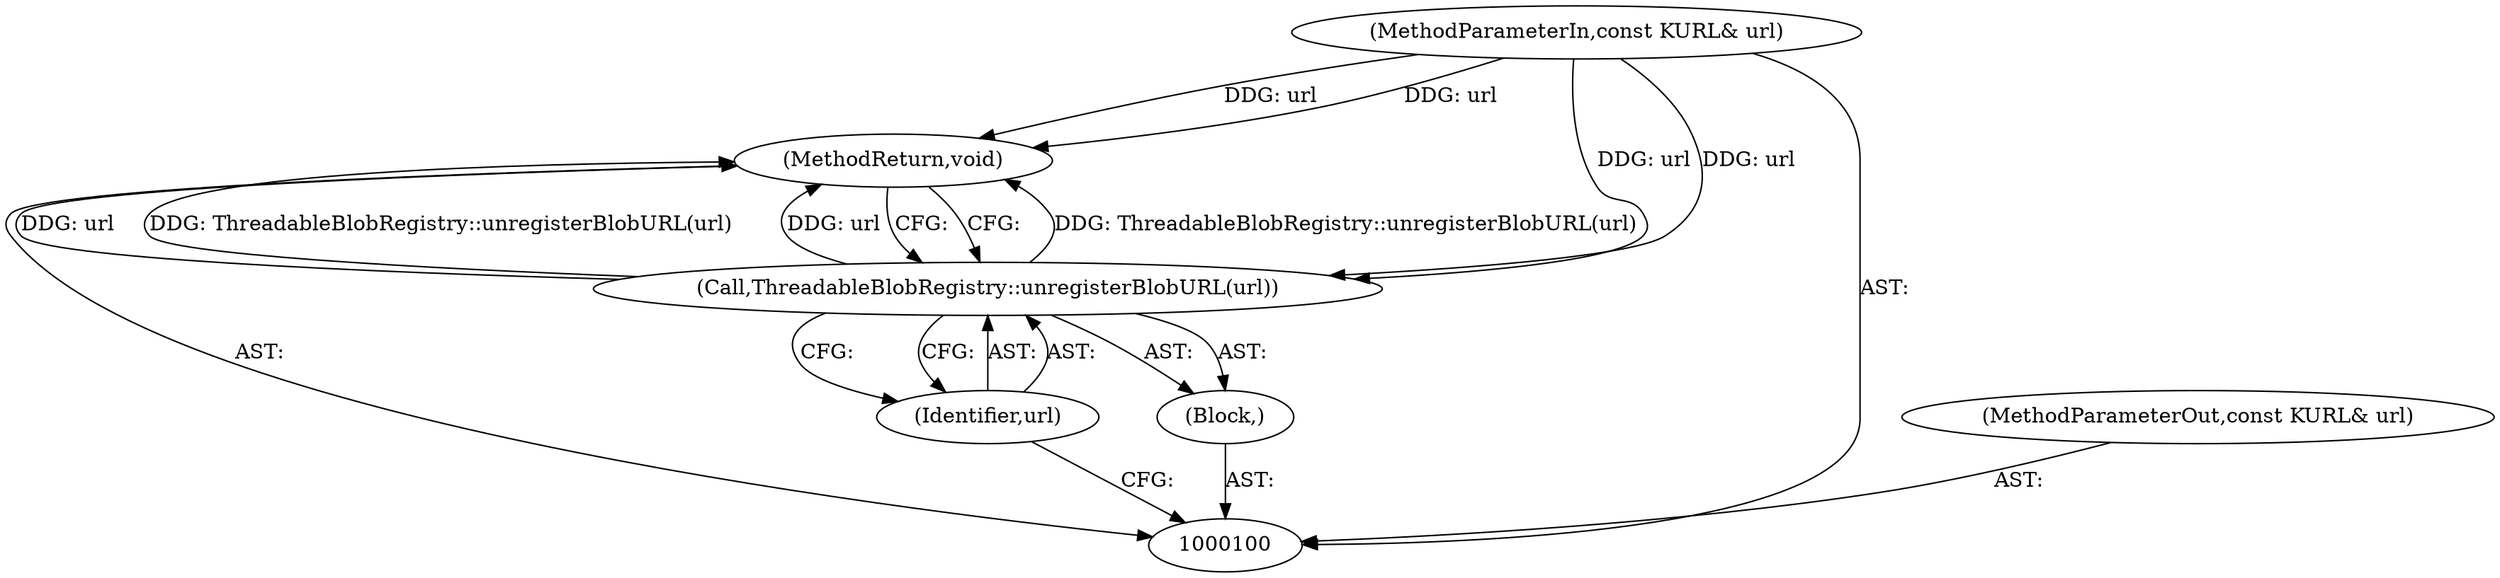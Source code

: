digraph "1_Chrome_d0c31f0342cefc46a3b3d80359a9779d044d4c0d_3" {
"1000105" [label="(MethodReturn,void)"];
"1000101" [label="(MethodParameterIn,const KURL& url)"];
"1000113" [label="(MethodParameterOut,const KURL& url)"];
"1000102" [label="(Block,)"];
"1000103" [label="(Call,ThreadableBlobRegistry::unregisterBlobURL(url))"];
"1000104" [label="(Identifier,url)"];
"1000105" -> "1000100"  [label="AST: "];
"1000105" -> "1000103"  [label="CFG: "];
"1000103" -> "1000105"  [label="DDG: ThreadableBlobRegistry::unregisterBlobURL(url)"];
"1000103" -> "1000105"  [label="DDG: url"];
"1000101" -> "1000105"  [label="DDG: url"];
"1000101" -> "1000100"  [label="AST: "];
"1000101" -> "1000105"  [label="DDG: url"];
"1000101" -> "1000103"  [label="DDG: url"];
"1000113" -> "1000100"  [label="AST: "];
"1000102" -> "1000100"  [label="AST: "];
"1000103" -> "1000102"  [label="AST: "];
"1000103" -> "1000102"  [label="AST: "];
"1000103" -> "1000104"  [label="CFG: "];
"1000104" -> "1000103"  [label="AST: "];
"1000105" -> "1000103"  [label="CFG: "];
"1000103" -> "1000105"  [label="DDG: ThreadableBlobRegistry::unregisterBlobURL(url)"];
"1000103" -> "1000105"  [label="DDG: url"];
"1000101" -> "1000103"  [label="DDG: url"];
"1000104" -> "1000103"  [label="AST: "];
"1000104" -> "1000100"  [label="CFG: "];
"1000103" -> "1000104"  [label="CFG: "];
}
